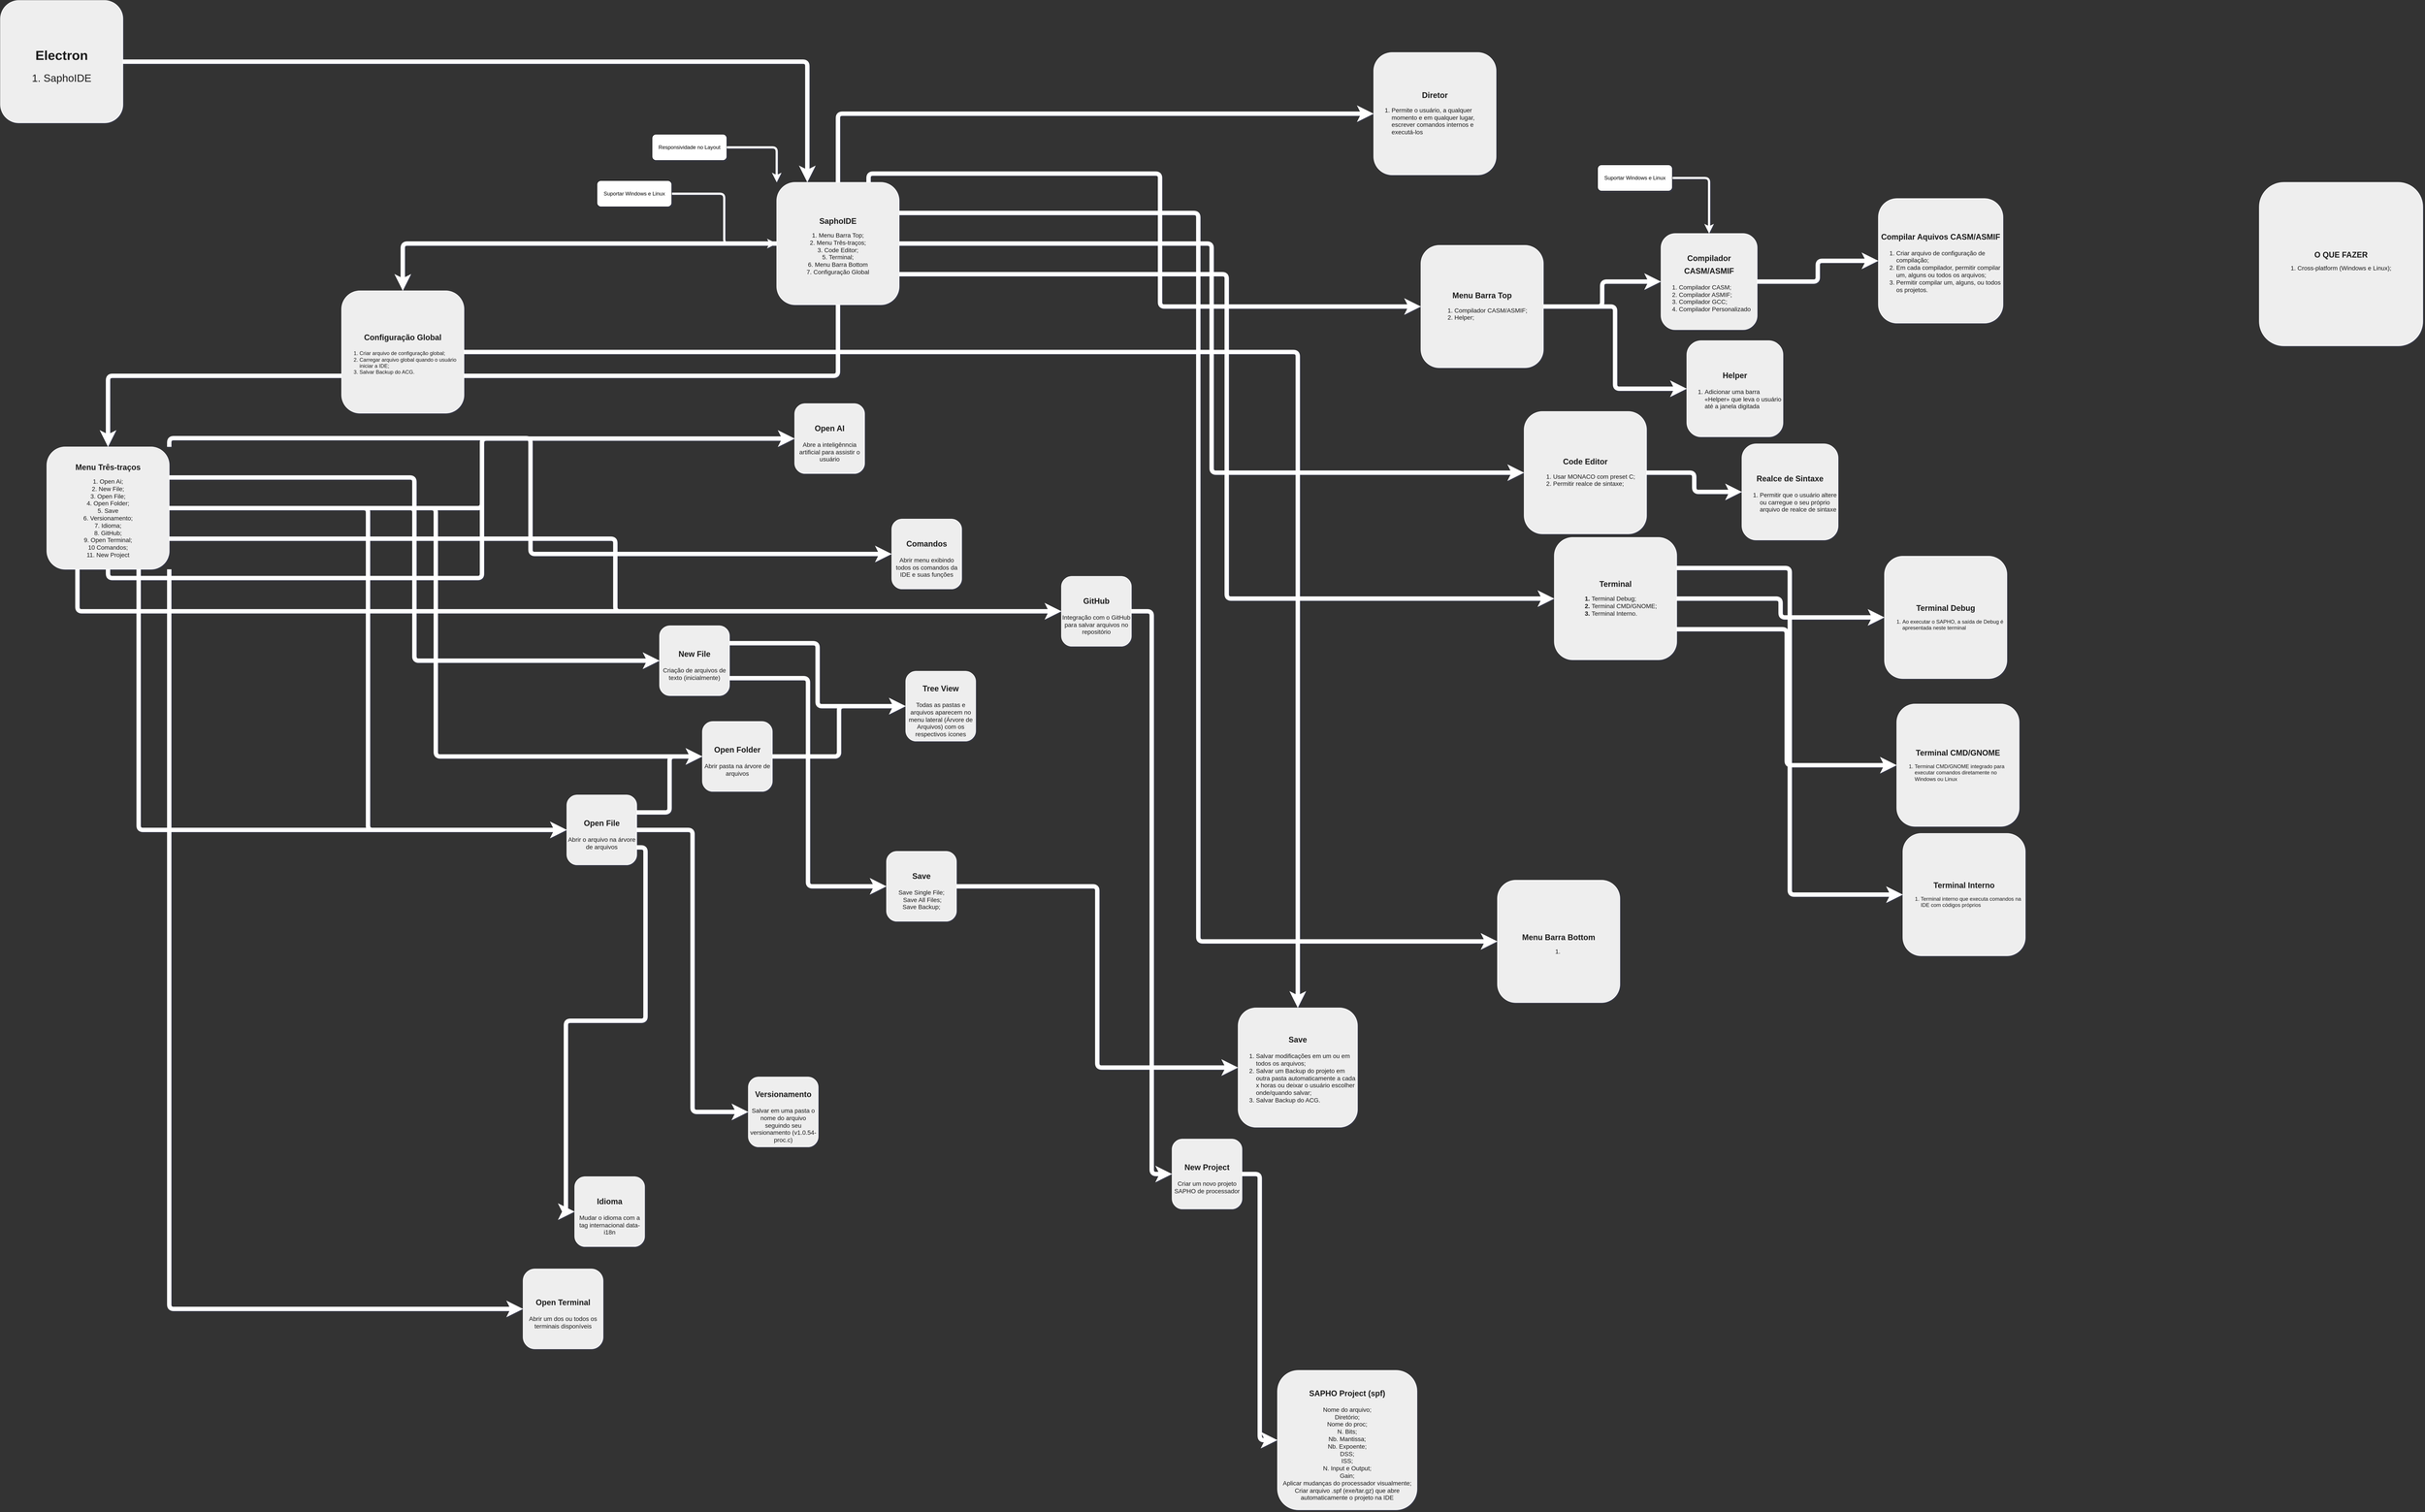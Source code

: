 <mxfile version="24.5.4" type="device">
  <diagram name="Page-1" id="b91fa0-4r-KIM6ygSlS2">
    <mxGraphModel dx="2489" dy="2256" grid="0" gridSize="10" guides="1" tooltips="1" connect="1" arrows="1" fold="1" page="1" pageScale="1" pageWidth="2000" pageHeight="2000" background="#333333" math="0" shadow="1">
      <root>
        <mxCell id="0" />
        <mxCell id="1" parent="0" />
        <mxCell id="cDjqPKhRoQ2kevbqQMxa-3" style="edgeStyle=orthogonalEdgeStyle;rounded=1;orthogonalLoop=1;jettySize=auto;html=1;exitX=1;exitY=0.5;exitDx=0;exitDy=0;entryX=0;entryY=0.5;entryDx=0;entryDy=0;strokeColor=#FFFFFF;strokeWidth=10;labelBackgroundColor=none;fontColor=default;" edge="1" parent="1" source="cDjqPKhRoQ2kevbqQMxa-1" target="cDjqPKhRoQ2kevbqQMxa-2">
          <mxGeometry relative="1" as="geometry" />
        </mxCell>
        <mxCell id="cDjqPKhRoQ2kevbqQMxa-1" value="&lt;h1 style=&quot;font-size: 18px;&quot;&gt;&lt;span style=&quot;background-color: initial;&quot;&gt;&lt;font style=&quot;font-size: 18px;&quot;&gt;Menu Três-traços&lt;/font&gt;&lt;/span&gt;&lt;/h1&gt;&lt;div style=&quot;font-size: 14px;&quot;&gt;&lt;font style=&quot;font-size: 14px;&quot;&gt;1. Open Ai;&lt;/font&gt;&lt;/div&gt;&lt;div style=&quot;font-size: 14px;&quot;&gt;&lt;font style=&quot;font-size: 14px;&quot;&gt;2. New File;&lt;/font&gt;&lt;/div&gt;&lt;div style=&quot;font-size: 14px;&quot;&gt;&lt;font style=&quot;font-size: 14px;&quot;&gt;3. Open File;&lt;/font&gt;&lt;/div&gt;&lt;div style=&quot;font-size: 14px;&quot;&gt;&lt;font style=&quot;font-size: 14px;&quot;&gt;4. Open Folder;&lt;/font&gt;&lt;/div&gt;&lt;div style=&quot;font-size: 14px;&quot;&gt;&lt;font style=&quot;font-size: 14px;&quot;&gt;5. Save&lt;/font&gt;&lt;/div&gt;&lt;div style=&quot;font-size: 14px;&quot;&gt;&lt;font style=&quot;font-size: 14px;&quot;&gt;6. Versionamento;&lt;/font&gt;&lt;/div&gt;&lt;div style=&quot;font-size: 14px;&quot;&gt;&lt;font style=&quot;font-size: 14px;&quot;&gt;7. Idioma;&lt;/font&gt;&lt;/div&gt;&lt;div style=&quot;font-size: 14px;&quot;&gt;&lt;font style=&quot;font-size: 14px;&quot;&gt;8. GitHub;&lt;/font&gt;&lt;/div&gt;&lt;div style=&quot;font-size: 14px;&quot;&gt;&lt;font style=&quot;font-size: 14px;&quot;&gt;9. Open Terminal;&lt;/font&gt;&lt;/div&gt;&lt;div style=&quot;font-size: 14px;&quot;&gt;&lt;font style=&quot;font-size: 14px;&quot;&gt;10 Comandos;&lt;/font&gt;&lt;/div&gt;&lt;div style=&quot;font-size: 14px;&quot;&gt;&lt;font style=&quot;font-size: 14px;&quot;&gt;11. New Project&lt;/font&gt;&lt;/div&gt;" style="whiteSpace=wrap;html=1;aspect=fixed;align=center;fillColor=#EEEEEE;strokeColor=#FFFFFF;labelBackgroundColor=none;fontColor=#1A1A1A;rounded=1;" vertex="1" parent="1">
          <mxGeometry x="-1394" y="-13" width="280" height="280" as="geometry" />
        </mxCell>
        <mxCell id="cDjqPKhRoQ2kevbqQMxa-8" style="edgeStyle=orthogonalEdgeStyle;rounded=1;orthogonalLoop=1;jettySize=auto;html=1;exitX=1;exitY=0.5;exitDx=0;exitDy=0;entryX=0;entryY=0.5;entryDx=0;entryDy=0;strokeColor=#FFFFFF;strokeWidth=10;labelBackgroundColor=none;fontColor=default;" edge="1" parent="1" source="cDjqPKhRoQ2kevbqQMxa-1" target="cDjqPKhRoQ2kevbqQMxa-6">
          <mxGeometry relative="1" as="geometry">
            <mxPoint x="350" y="797" as="sourcePoint" />
            <mxPoint x="520" y="547" as="targetPoint" />
          </mxGeometry>
        </mxCell>
        <mxCell id="cDjqPKhRoQ2kevbqQMxa-53" style="edgeStyle=orthogonalEdgeStyle;rounded=1;orthogonalLoop=1;jettySize=auto;html=1;exitX=1;exitY=0.5;exitDx=0;exitDy=0;entryX=0;entryY=0.5;entryDx=0;entryDy=0;strokeColor=#FFFFFF;strokeWidth=10;labelBackgroundColor=none;fontColor=default;" edge="1" parent="1" source="cDjqPKhRoQ2kevbqQMxa-13" target="cDjqPKhRoQ2kevbqQMxa-52">
          <mxGeometry relative="1" as="geometry" />
        </mxCell>
        <mxCell id="cDjqPKhRoQ2kevbqQMxa-12" style="edgeStyle=orthogonalEdgeStyle;rounded=1;orthogonalLoop=1;jettySize=auto;html=1;exitX=1;exitY=0.5;exitDx=0;exitDy=0;entryX=0;entryY=0.5;entryDx=0;entryDy=0;strokeColor=#FFFFFF;strokeWidth=10;labelBackgroundColor=none;fontColor=default;" edge="1" parent="1" source="cDjqPKhRoQ2kevbqQMxa-1" target="cDjqPKhRoQ2kevbqQMxa-11">
          <mxGeometry relative="1" as="geometry">
            <mxPoint x="360" y="802" as="sourcePoint" />
            <mxPoint x="530" y="712" as="targetPoint" />
          </mxGeometry>
        </mxCell>
        <mxCell id="cDjqPKhRoQ2kevbqQMxa-54" style="edgeStyle=orthogonalEdgeStyle;rounded=1;orthogonalLoop=1;jettySize=auto;html=1;exitX=1;exitY=0.5;exitDx=0;exitDy=0;entryX=0;entryY=0.5;entryDx=0;entryDy=0;strokeColor=#FFFFFF;strokeWidth=10;labelBackgroundColor=none;fontColor=default;" edge="1" parent="1" source="cDjqPKhRoQ2kevbqQMxa-13" target="cDjqPKhRoQ2kevbqQMxa-52">
          <mxGeometry relative="1" as="geometry">
            <mxPoint x="1156.333" y="820" as="targetPoint" />
          </mxGeometry>
        </mxCell>
        <mxCell id="cDjqPKhRoQ2kevbqQMxa-14" style="edgeStyle=orthogonalEdgeStyle;rounded=1;orthogonalLoop=1;jettySize=auto;html=1;exitX=1;exitY=0.5;exitDx=0;exitDy=0;entryX=0;entryY=0.5;entryDx=0;entryDy=0;strokeColor=#FFFFFF;strokeWidth=10;labelBackgroundColor=none;fontColor=default;" edge="1" parent="1" target="cDjqPKhRoQ2kevbqQMxa-13" source="cDjqPKhRoQ2kevbqQMxa-1">
          <mxGeometry relative="1" as="geometry">
            <mxPoint x="350" y="942" as="sourcePoint" />
            <mxPoint x="530" y="862" as="targetPoint" />
          </mxGeometry>
        </mxCell>
        <mxCell id="cDjqPKhRoQ2kevbqQMxa-15" value="&lt;h1&gt;&lt;span style=&quot;font-size: 18px;&quot;&gt;&lt;b&gt;Save&lt;/b&gt;&lt;/span&gt;&lt;/h1&gt;&lt;div style=&quot;&quot;&gt;&lt;div style=&quot;font-size: 14px;&quot;&gt;Save Single File;&lt;/div&gt;&lt;div style=&quot;font-size: 14px;&quot;&gt;&amp;nbsp;Save All Files;&lt;/div&gt;&lt;div style=&quot;font-size: 14px;&quot;&gt;Save Backup;&lt;/div&gt;&lt;/div&gt;" style="whiteSpace=wrap;html=1;aspect=fixed;fillColor=#EEEEEE;strokeColor=#FFFFFF;labelBackgroundColor=none;fontColor=#1A1A1A;rounded=1;" vertex="1" parent="1">
          <mxGeometry x="526" y="912" width="160" height="160" as="geometry" />
        </mxCell>
        <mxCell id="cDjqPKhRoQ2kevbqQMxa-16" style="edgeStyle=orthogonalEdgeStyle;rounded=1;orthogonalLoop=1;jettySize=auto;html=1;exitX=1;exitY=0.75;exitDx=0;exitDy=0;entryX=0;entryY=0.5;entryDx=0;entryDy=0;strokeColor=#FFFFFF;strokeWidth=10;labelBackgroundColor=none;fontColor=default;" edge="1" parent="1" target="cDjqPKhRoQ2kevbqQMxa-15" source="cDjqPKhRoQ2kevbqQMxa-6">
          <mxGeometry relative="1" as="geometry">
            <mxPoint x="350.0" y="807" as="sourcePoint" />
            <mxPoint x="530" y="1027" as="targetPoint" />
          </mxGeometry>
        </mxCell>
        <mxCell id="cDjqPKhRoQ2kevbqQMxa-17" value="&lt;h1&gt;&lt;span style=&quot;font-size: 18px;&quot;&gt;&lt;b&gt;Versionamento&lt;/b&gt;&lt;/span&gt;&lt;/h1&gt;&lt;div style=&quot;&quot;&gt;&lt;div style=&quot;font-size: 14px;&quot;&gt;Salvar em uma pasta o nome do arquivo seguindo seu versionamento (v1.0.54-proc.c)&lt;/div&gt;&lt;/div&gt;" style="whiteSpace=wrap;html=1;aspect=fixed;fillColor=#EEEEEE;strokeColor=#FFFFFF;labelBackgroundColor=none;fontColor=#1A1A1A;rounded=1;" vertex="1" parent="1">
          <mxGeometry x="210" y="1428" width="160" height="160" as="geometry" />
        </mxCell>
        <mxCell id="cDjqPKhRoQ2kevbqQMxa-18" style="edgeStyle=orthogonalEdgeStyle;rounded=1;orthogonalLoop=1;jettySize=auto;html=1;entryX=0;entryY=0.5;entryDx=0;entryDy=0;strokeColor=#FFFFFF;strokeWidth=10;labelBackgroundColor=none;fontColor=default;exitX=1;exitY=0.5;exitDx=0;exitDy=0;" edge="1" parent="1" target="cDjqPKhRoQ2kevbqQMxa-17" source="cDjqPKhRoQ2kevbqQMxa-11">
          <mxGeometry relative="1" as="geometry">
            <mxPoint x="116" y="852" as="sourcePoint" />
            <mxPoint x="540" y="1177" as="targetPoint" />
          </mxGeometry>
        </mxCell>
        <mxCell id="cDjqPKhRoQ2kevbqQMxa-19" value="&lt;h1&gt;&lt;b&gt;&lt;span style=&quot;font-size: 18px;&quot;&gt;Idioma&lt;/span&gt;&lt;/b&gt;&lt;/h1&gt;&lt;div style=&quot;&quot;&gt;&lt;div style=&quot;font-size: 14px;&quot;&gt;Mudar o idioma com a tag internacional data-i18n&lt;/div&gt;&lt;/div&gt;" style="whiteSpace=wrap;html=1;aspect=fixed;fillColor=#EEEEEE;strokeColor=#FFFFFF;labelBackgroundColor=none;fontColor=#1A1A1A;rounded=1;" vertex="1" parent="1">
          <mxGeometry x="-187" y="1656" width="160" height="160" as="geometry" />
        </mxCell>
        <mxCell id="cDjqPKhRoQ2kevbqQMxa-20" style="edgeStyle=orthogonalEdgeStyle;rounded=1;orthogonalLoop=1;jettySize=auto;html=1;exitX=1;exitY=0.75;exitDx=0;exitDy=0;entryX=0;entryY=0.5;entryDx=0;entryDy=0;strokeColor=#FFFFFF;strokeWidth=10;labelBackgroundColor=none;fontColor=default;" edge="1" parent="1" target="cDjqPKhRoQ2kevbqQMxa-19" source="cDjqPKhRoQ2kevbqQMxa-11">
          <mxGeometry relative="1" as="geometry">
            <mxPoint x="360" y="992" as="sourcePoint" />
            <mxPoint x="550" y="1377" as="targetPoint" />
          </mxGeometry>
        </mxCell>
        <mxCell id="cDjqPKhRoQ2kevbqQMxa-22" style="edgeStyle=orthogonalEdgeStyle;rounded=1;orthogonalLoop=1;jettySize=auto;html=1;exitX=0.25;exitY=1;exitDx=0;exitDy=0;entryX=0;entryY=0.5;entryDx=0;entryDy=0;strokeColor=#FFFFFF;strokeWidth=10;labelBackgroundColor=none;fontColor=default;" edge="1" parent="1" target="cDjqPKhRoQ2kevbqQMxa-21" source="cDjqPKhRoQ2kevbqQMxa-1">
          <mxGeometry relative="1" as="geometry">
            <mxPoint x="360" y="982" as="sourcePoint" />
            <mxPoint x="560" y="1567" as="targetPoint" />
          </mxGeometry>
        </mxCell>
        <mxCell id="cDjqPKhRoQ2kevbqQMxa-23" value="&lt;h1&gt;&lt;b&gt;&lt;span style=&quot;font-size: 18px;&quot;&gt;Open Terminal&lt;/span&gt;&lt;/b&gt;&lt;/h1&gt;&lt;div style=&quot;&quot;&gt;&lt;div style=&quot;font-size: 14px;&quot;&gt;Abrir um dos ou todos os terminais disponíveis&lt;/div&gt;&lt;/div&gt;" style="whiteSpace=wrap;html=1;aspect=fixed;fillColor=#EEEEEE;strokeColor=#FFFFFF;labelBackgroundColor=none;fontColor=#1A1A1A;rounded=1;" vertex="1" parent="1">
          <mxGeometry x="-305" y="1867" width="183" height="183" as="geometry" />
        </mxCell>
        <mxCell id="cDjqPKhRoQ2kevbqQMxa-24" style="edgeStyle=orthogonalEdgeStyle;rounded=1;orthogonalLoop=1;jettySize=auto;html=1;entryX=0;entryY=0.5;entryDx=0;entryDy=0;strokeColor=#FFFFFF;strokeWidth=10;labelBackgroundColor=none;fontColor=default;exitX=1;exitY=1;exitDx=0;exitDy=0;" edge="1" parent="1" target="cDjqPKhRoQ2kevbqQMxa-23" source="cDjqPKhRoQ2kevbqQMxa-1">
          <mxGeometry relative="1" as="geometry">
            <mxPoint x="-878" y="137" as="sourcePoint" />
            <mxPoint x="550" y="1747" as="targetPoint" />
          </mxGeometry>
        </mxCell>
        <mxCell id="cDjqPKhRoQ2kevbqQMxa-25" value="&lt;h1&gt;&lt;b&gt;&lt;span style=&quot;font-size: 18px;&quot;&gt;Comandos&lt;/span&gt;&lt;/b&gt;&lt;/h1&gt;&lt;div style=&quot;&quot;&gt;&lt;div style=&quot;font-size: 14px;&quot;&gt;Abrir menu exibindo todos os comandos da IDE e suas funções&lt;/div&gt;&lt;/div&gt;" style="whiteSpace=wrap;html=1;aspect=fixed;fillColor=#EEEEEE;strokeColor=#FFFFFF;labelBackgroundColor=none;fontColor=#1A1A1A;rounded=1;" vertex="1" parent="1">
          <mxGeometry x="538" y="152" width="160" height="160" as="geometry" />
        </mxCell>
        <mxCell id="cDjqPKhRoQ2kevbqQMxa-26" style="edgeStyle=orthogonalEdgeStyle;rounded=1;orthogonalLoop=1;jettySize=auto;html=1;exitX=1;exitY=0;exitDx=0;exitDy=0;entryX=0;entryY=0.5;entryDx=0;entryDy=0;strokeColor=#FFFFFF;strokeWidth=10;labelBackgroundColor=none;fontColor=default;" edge="1" parent="1" target="cDjqPKhRoQ2kevbqQMxa-25" source="cDjqPKhRoQ2kevbqQMxa-1">
          <mxGeometry relative="1" as="geometry">
            <mxPoint x="360" y="1012" as="sourcePoint" />
            <mxPoint x="560" y="1967" as="targetPoint" />
          </mxGeometry>
        </mxCell>
        <mxCell id="cDjqPKhRoQ2kevbqQMxa-29" value="&lt;h1&gt;&lt;b&gt;&lt;span style=&quot;font-size: 18px;&quot;&gt;New Project&lt;/span&gt;&lt;/b&gt;&lt;/h1&gt;&lt;div style=&quot;&quot;&gt;&lt;div style=&quot;font-size: 14px;&quot;&gt;Criar um novo projeto SAPHO de processador&lt;/div&gt;&lt;/div&gt;" style="whiteSpace=wrap;html=1;aspect=fixed;fillColor=#EEEEEE;strokeColor=#FFFFFF;labelBackgroundColor=none;fontColor=#1A1A1A;rounded=1;" vertex="1" parent="1">
          <mxGeometry x="1179" y="1570" width="160" height="160" as="geometry" />
        </mxCell>
        <mxCell id="cDjqPKhRoQ2kevbqQMxa-30" style="edgeStyle=orthogonalEdgeStyle;rounded=1;orthogonalLoop=1;jettySize=auto;html=1;exitX=1;exitY=0.5;exitDx=0;exitDy=0;entryX=0;entryY=0.5;entryDx=0;entryDy=0;strokeColor=#FFFFFF;strokeWidth=10;labelBackgroundColor=none;fontColor=default;" edge="1" parent="1" target="cDjqPKhRoQ2kevbqQMxa-29" source="cDjqPKhRoQ2kevbqQMxa-21">
          <mxGeometry relative="1" as="geometry">
            <mxPoint x="343" y="975" as="sourcePoint" />
            <mxPoint x="553" y="2150" as="targetPoint" />
          </mxGeometry>
        </mxCell>
        <mxCell id="cDjqPKhRoQ2kevbqQMxa-31" value="&lt;div style=&quot;&quot;&gt;&lt;h1 style=&quot;&quot;&gt;&lt;span style=&quot;font-size: 18px;&quot;&gt;&lt;b&gt;SAPHO Project (spf)&lt;/b&gt;&lt;/span&gt;&lt;/h1&gt;&lt;div style=&quot;&quot;&gt;&lt;span style=&quot;font-size: 14px;&quot;&gt;Nome do arquivo;&lt;/span&gt;&lt;/div&gt;&lt;div style=&quot;&quot;&gt;&lt;span style=&quot;font-size: 14px;&quot;&gt;Diretório;&lt;/span&gt;&lt;/div&gt;&lt;div style=&quot;&quot;&gt;&lt;span style=&quot;font-size: 14px;&quot;&gt;Nome do proc;&lt;/span&gt;&lt;/div&gt;&lt;div style=&quot;&quot;&gt;&lt;span style=&quot;font-size: 14px;&quot;&gt;N. Bits;&lt;/span&gt;&lt;/div&gt;&lt;div style=&quot;&quot;&gt;&lt;span style=&quot;font-size: 14px;&quot;&gt;Nb. Mantissa;&lt;/span&gt;&lt;/div&gt;&lt;div style=&quot;&quot;&gt;&lt;span style=&quot;font-size: 14px;&quot;&gt;Nb. Expoente;&lt;/span&gt;&lt;/div&gt;&lt;div style=&quot;&quot;&gt;&lt;span style=&quot;font-size: 14px;&quot;&gt;DSS;&lt;/span&gt;&lt;/div&gt;&lt;div style=&quot;&quot;&gt;&lt;span style=&quot;font-size: 14px;&quot;&gt;ISS;&lt;/span&gt;&lt;/div&gt;&lt;div style=&quot;&quot;&gt;&lt;span style=&quot;font-size: 14px;&quot;&gt;N. Input e Output;&lt;/span&gt;&lt;/div&gt;&lt;div style=&quot;&quot;&gt;&lt;span style=&quot;font-size: 14px;&quot;&gt;Gain;&lt;/span&gt;&lt;/div&gt;&lt;div style=&quot;&quot;&gt;&lt;span style=&quot;font-size: 14px;&quot;&gt;Aplicar mudanças do processador visualmente;&lt;/span&gt;&lt;/div&gt;&lt;div style=&quot;&quot;&gt;&lt;span style=&quot;font-size: 14px;&quot;&gt;Criar arquivo .spf (exe/tar.gz) que abre automaticamente o projeto na IDE&lt;/span&gt;&lt;/div&gt;&lt;/div&gt;" style="whiteSpace=wrap;html=1;aspect=fixed;fillColor=#EEEEEE;strokeColor=#FFFFFF;labelBackgroundColor=none;fontColor=#1A1A1A;rounded=1;" vertex="1" parent="1">
          <mxGeometry x="1420" y="2099" width="319" height="319" as="geometry" />
        </mxCell>
        <mxCell id="cDjqPKhRoQ2kevbqQMxa-32" style="edgeStyle=orthogonalEdgeStyle;rounded=1;orthogonalLoop=1;jettySize=auto;html=1;exitX=1;exitY=0.5;exitDx=0;exitDy=0;entryX=0;entryY=0.5;entryDx=0;entryDy=0;strokeColor=#FFFFFF;strokeWidth=10;labelBackgroundColor=none;fontColor=default;" edge="1" parent="1" source="cDjqPKhRoQ2kevbqQMxa-29" target="cDjqPKhRoQ2kevbqQMxa-31">
          <mxGeometry relative="1" as="geometry">
            <mxPoint x="760" y="1031" as="sourcePoint" />
            <mxPoint x="963" y="2564" as="targetPoint" />
          </mxGeometry>
        </mxCell>
        <mxCell id="cDjqPKhRoQ2kevbqQMxa-52" value="&lt;div style=&quot;&quot;&gt;&lt;h1&gt;&lt;font style=&quot;font-size: 18px;&quot;&gt;&lt;b&gt;Tree View&lt;/b&gt;&lt;/font&gt;&lt;/h1&gt;&lt;font style=&quot;font-size: 14px;&quot;&gt;Todas as pastas e arquivos aparecem no menu lateral (Árvore de Arquivos) com os respectivos ícones&lt;/font&gt;&lt;/div&gt;" style="whiteSpace=wrap;html=1;aspect=fixed;fillColor=#EEEEEE;strokeColor=#FFFFFF;labelBackgroundColor=none;fontColor=#1A1A1A;rounded=1;" vertex="1" parent="1">
          <mxGeometry x="570" y="500" width="160" height="160" as="geometry" />
        </mxCell>
        <mxCell id="cDjqPKhRoQ2kevbqQMxa-55" style="edgeStyle=orthogonalEdgeStyle;rounded=1;orthogonalLoop=1;jettySize=auto;html=1;exitX=1;exitY=0.25;exitDx=0;exitDy=0;entryX=0;entryY=0.5;entryDx=0;entryDy=0;strokeColor=#FFFFFF;strokeWidth=10;labelBackgroundColor=none;fontColor=default;" edge="1" parent="1" source="cDjqPKhRoQ2kevbqQMxa-6" target="cDjqPKhRoQ2kevbqQMxa-52">
          <mxGeometry relative="1" as="geometry">
            <mxPoint x="715" y="887" as="sourcePoint" />
            <mxPoint x="1185" y="758" as="targetPoint" />
          </mxGeometry>
        </mxCell>
        <mxCell id="cDjqPKhRoQ2kevbqQMxa-59" value="&lt;h1 style=&quot;font-size: 18px;&quot;&gt;&lt;span style=&quot;background-color: initial;&quot;&gt;&lt;font style=&quot;font-size: 18px;&quot;&gt;Menu Barra Top&lt;/font&gt;&lt;/span&gt;&lt;/h1&gt;&lt;div style=&quot;font-size: 14px;&quot;&gt;&lt;ol&gt;&lt;li style=&quot;text-align: left;&quot;&gt;Compilador CASM/&lt;span style=&quot;background-color: initial;&quot;&gt;ASMIF;&lt;/span&gt;&lt;/li&gt;&lt;li style=&quot;text-align: left;&quot;&gt;Helper;&lt;/li&gt;&lt;/ol&gt;&lt;/div&gt;" style="whiteSpace=wrap;html=1;aspect=fixed;align=center;fillColor=#EEEEEE;strokeColor=#FFFFFF;labelBackgroundColor=none;fontColor=#1A1A1A;rounded=1;" vertex="1" parent="1">
          <mxGeometry x="1748" y="-474" width="280" height="280" as="geometry" />
        </mxCell>
        <mxCell id="cDjqPKhRoQ2kevbqQMxa-60" style="edgeStyle=orthogonalEdgeStyle;rounded=1;orthogonalLoop=1;jettySize=auto;html=1;exitX=1;exitY=0.5;exitDx=0;exitDy=0;entryX=0;entryY=0.5;entryDx=0;entryDy=0;strokeColor=#FFFFFF;strokeWidth=10;labelBackgroundColor=none;fontColor=default;" edge="1" parent="1" source="cDjqPKhRoQ2kevbqQMxa-15" target="cDjqPKhRoQ2kevbqQMxa-61">
          <mxGeometry relative="1" as="geometry">
            <mxPoint x="855" y="1160" as="sourcePoint" />
            <mxPoint x="1045" y="1570" as="targetPoint" />
          </mxGeometry>
        </mxCell>
        <mxCell id="cDjqPKhRoQ2kevbqQMxa-61" value="&lt;h1&gt;&lt;span style=&quot;font-size: 18px;&quot;&gt;&lt;b&gt;Save&lt;/b&gt;&lt;/span&gt;&lt;/h1&gt;&lt;div style=&quot;&quot;&gt;&lt;div style=&quot;text-align: left; font-size: 14px;&quot;&gt;&lt;ol&gt;&lt;li&gt;Salvar modificações em um ou em todos os arquivos;&lt;/li&gt;&lt;li&gt;Salvar um Backup do projeto em outra pasta automaticamente a cada x horas ou deixar o usuário escolher onde/quando salvar;&lt;/li&gt;&lt;li&gt;Salvar Backup do ACG.&lt;/li&gt;&lt;/ol&gt;&lt;/div&gt;&lt;/div&gt;" style="whiteSpace=wrap;html=1;aspect=fixed;fillColor=#EEEEEE;strokeColor=#FFFFFF;labelBackgroundColor=none;fontColor=#1A1A1A;rounded=1;" vertex="1" parent="1">
          <mxGeometry x="1330" y="1270" width="273" height="273" as="geometry" />
        </mxCell>
        <mxCell id="cDjqPKhRoQ2kevbqQMxa-62" value="&lt;h1 style=&quot;&quot;&gt;&lt;span style=&quot;background-color: initial; font-size: 18px;&quot;&gt;O QUE FAZER&lt;br&gt;&lt;/span&gt;&lt;span style=&quot;font-size: 14px; font-weight: 400;&quot;&gt;1. Cross-platform (Windows e Linux);&lt;/span&gt;&lt;/h1&gt;&lt;div&gt;&lt;span style=&quot;font-size: 14px; font-weight: 400;&quot;&gt;&lt;br&gt;&lt;/span&gt;&lt;/div&gt;" style="whiteSpace=wrap;html=1;aspect=fixed;align=center;fillColor=#EEEEEE;strokeColor=#FFFFFF;labelBackgroundColor=none;fontColor=#1A1A1A;rounded=1;" vertex="1" parent="1">
          <mxGeometry x="3665" y="-618" width="374" height="374" as="geometry" />
        </mxCell>
        <mxCell id="cDjqPKhRoQ2kevbqQMxa-64" value="&lt;h1 style=&quot;font-size: 18px;&quot;&gt;SaphoIDE&lt;/h1&gt;&lt;div style=&quot;font-size: 14px;&quot;&gt;1. Menu Barra Top;&lt;/div&gt;&lt;div style=&quot;font-size: 14px;&quot;&gt;2. Menu Três-traços;&lt;/div&gt;&lt;div style=&quot;font-size: 14px;&quot;&gt;3. Code Editor;&lt;/div&gt;&lt;div style=&quot;font-size: 14px;&quot;&gt;5. Terminal;&lt;/div&gt;&lt;div style=&quot;font-size: 14px;&quot;&gt;6. Menu Barra Bottom&lt;/div&gt;&lt;div style=&quot;font-size: 14px;&quot;&gt;7. Configuração Global&lt;/div&gt;" style="whiteSpace=wrap;html=1;aspect=fixed;align=center;fillColor=#EEEEEE;strokeColor=#FFFFFF;labelBackgroundColor=none;fontColor=#1A1A1A;rounded=1;" vertex="1" parent="1">
          <mxGeometry x="275" y="-618" width="280" height="280" as="geometry" />
        </mxCell>
        <mxCell id="cDjqPKhRoQ2kevbqQMxa-65" style="edgeStyle=orthogonalEdgeStyle;rounded=1;orthogonalLoop=1;jettySize=auto;html=1;exitX=0.5;exitY=1;exitDx=0;exitDy=0;strokeColor=#FFFFFF;strokeWidth=10;labelBackgroundColor=none;fontColor=default;entryX=0.5;entryY=0;entryDx=0;entryDy=0;" edge="1" parent="1" source="cDjqPKhRoQ2kevbqQMxa-64" target="cDjqPKhRoQ2kevbqQMxa-1">
          <mxGeometry relative="1" as="geometry">
            <mxPoint x="177" y="629.43" as="sourcePoint" />
            <mxPoint x="442" y="452" as="targetPoint" />
          </mxGeometry>
        </mxCell>
        <mxCell id="cDjqPKhRoQ2kevbqQMxa-66" style="edgeStyle=orthogonalEdgeStyle;rounded=1;orthogonalLoop=1;jettySize=auto;html=1;exitX=0.75;exitY=0;exitDx=0;exitDy=0;strokeColor=#FFFFFF;strokeWidth=10;labelBackgroundColor=none;fontColor=default;entryX=0;entryY=0.5;entryDx=0;entryDy=0;" edge="1" parent="1" source="cDjqPKhRoQ2kevbqQMxa-64" target="cDjqPKhRoQ2kevbqQMxa-59">
          <mxGeometry relative="1" as="geometry">
            <mxPoint x="778" y="190" as="sourcePoint" />
            <mxPoint x="588" y="487" as="targetPoint" />
          </mxGeometry>
        </mxCell>
        <mxCell id="cDjqPKhRoQ2kevbqQMxa-67" value="&lt;h1 style=&quot;font-size: 18px;&quot;&gt;Code Editor&lt;/h1&gt;&lt;div style=&quot;text-align: left; font-size: 14px;&quot;&gt;&lt;ol&gt;&lt;li&gt;Usar MONACO com preset C;&lt;/li&gt;&lt;li&gt;Permitir realce de sintaxe;&lt;/li&gt;&lt;/ol&gt;&lt;/div&gt;" style="whiteSpace=wrap;html=1;aspect=fixed;align=center;fillColor=#EEEEEE;strokeColor=#FFFFFF;labelBackgroundColor=none;fontColor=#1A1A1A;rounded=1;" vertex="1" parent="1">
          <mxGeometry x="1984" y="-94" width="280" height="280" as="geometry" />
        </mxCell>
        <mxCell id="cDjqPKhRoQ2kevbqQMxa-68" value="&lt;h1 style=&quot;font-size: 18px;&quot;&gt;Terminal&lt;/h1&gt;&lt;h2 style=&quot;text-align: left; font-size: 14px;&quot;&gt;&lt;ol&gt;&lt;li&gt;&lt;span style=&quot;font-weight: normal;&quot;&gt;Terminal Debug;&lt;/span&gt;&lt;/li&gt;&lt;li&gt;&lt;span style=&quot;font-weight: normal;&quot;&gt;Terminal CMD/GNOME;&lt;/span&gt;&lt;/li&gt;&lt;li&gt;&lt;span style=&quot;font-weight: normal;&quot;&gt;Terminal Interno.&lt;/span&gt;&lt;/li&gt;&lt;/ol&gt;&lt;/h2&gt;" style="whiteSpace=wrap;html=1;aspect=fixed;align=center;fillColor=#EEEEEE;strokeColor=#FFFFFF;labelBackgroundColor=none;fontColor=#1A1A1A;rounded=1;" vertex="1" parent="1">
          <mxGeometry x="2053" y="194" width="280" height="280" as="geometry" />
        </mxCell>
        <mxCell id="cDjqPKhRoQ2kevbqQMxa-69" value="&lt;h1 style=&quot;font-size: 18px;&quot;&gt;Menu Barra Bottom&lt;/h1&gt;&lt;div style=&quot;font-size: 14px;&quot;&gt;1.&amp;nbsp;&lt;br&gt;&lt;/div&gt;" style="whiteSpace=wrap;html=1;aspect=fixed;align=center;fillColor=#EEEEEE;strokeColor=#FFFFFF;labelBackgroundColor=none;fontColor=#1A1A1A;rounded=1;" vertex="1" parent="1">
          <mxGeometry x="1923" y="978" width="280" height="280" as="geometry" />
        </mxCell>
        <mxCell id="cDjqPKhRoQ2kevbqQMxa-70" value="&lt;h1 style=&quot;font-size: 30px;&quot;&gt;&lt;font style=&quot;font-size: 30px;&quot;&gt;Electron&lt;/font&gt;&lt;/h1&gt;&lt;div style=&quot;font-size: 24px;&quot;&gt;&lt;font style=&quot;font-size: 24px;&quot;&gt;1. SaphoIDE&lt;/font&gt;&lt;/div&gt;" style="whiteSpace=wrap;html=1;aspect=fixed;align=center;fillColor=#EEEEEE;strokeColor=#FFFFFF;labelBackgroundColor=none;fontColor=#1A1A1A;rounded=1;" vertex="1" parent="1">
          <mxGeometry x="-1500" y="-1034" width="280" height="280" as="geometry" />
        </mxCell>
        <mxCell id="cDjqPKhRoQ2kevbqQMxa-71" style="edgeStyle=orthogonalEdgeStyle;rounded=1;orthogonalLoop=1;jettySize=auto;html=1;strokeColor=#FFFFFF;strokeWidth=10;labelBackgroundColor=none;fontColor=default;entryX=0;entryY=0.5;entryDx=0;entryDy=0;exitX=1;exitY=0.5;exitDx=0;exitDy=0;" edge="1" parent="1" source="cDjqPKhRoQ2kevbqQMxa-64" target="cDjqPKhRoQ2kevbqQMxa-67">
          <mxGeometry relative="1" as="geometry">
            <mxPoint x="655" y="-234" as="sourcePoint" />
            <mxPoint x="746" y="272" as="targetPoint" />
          </mxGeometry>
        </mxCell>
        <mxCell id="cDjqPKhRoQ2kevbqQMxa-72" style="edgeStyle=orthogonalEdgeStyle;rounded=1;orthogonalLoop=1;jettySize=auto;html=1;exitX=1;exitY=0.75;exitDx=0;exitDy=0;strokeColor=#FFFFFF;strokeWidth=10;labelBackgroundColor=none;fontColor=default;entryX=0;entryY=0.5;entryDx=0;entryDy=0;" edge="1" parent="1" source="cDjqPKhRoQ2kevbqQMxa-64" target="cDjqPKhRoQ2kevbqQMxa-68">
          <mxGeometry relative="1" as="geometry">
            <mxPoint x="626" y="243" as="sourcePoint" />
            <mxPoint x="1142" y="480" as="targetPoint" />
          </mxGeometry>
        </mxCell>
        <mxCell id="cDjqPKhRoQ2kevbqQMxa-73" style="edgeStyle=orthogonalEdgeStyle;rounded=1;orthogonalLoop=1;jettySize=auto;html=1;exitX=1;exitY=0.25;exitDx=0;exitDy=0;strokeColor=#FFFFFF;strokeWidth=10;labelBackgroundColor=none;fontColor=default;entryX=0;entryY=0.5;entryDx=0;entryDy=0;" edge="1" parent="1" source="cDjqPKhRoQ2kevbqQMxa-64" target="cDjqPKhRoQ2kevbqQMxa-69">
          <mxGeometry relative="1" as="geometry">
            <mxPoint x="626" y="243" as="sourcePoint" />
            <mxPoint x="1436" y="793" as="targetPoint" />
          </mxGeometry>
        </mxCell>
        <mxCell id="cDjqPKhRoQ2kevbqQMxa-74" style="edgeStyle=orthogonalEdgeStyle;rounded=1;orthogonalLoop=1;jettySize=auto;html=1;exitX=1;exitY=0.5;exitDx=0;exitDy=0;strokeColor=#FFFFFF;strokeWidth=10;labelBackgroundColor=none;fontColor=default;entryX=0.25;entryY=0;entryDx=0;entryDy=0;" edge="1" parent="1" source="cDjqPKhRoQ2kevbqQMxa-70" target="cDjqPKhRoQ2kevbqQMxa-64">
          <mxGeometry relative="1" as="geometry">
            <mxPoint x="-241" y="-637" as="sourcePoint" />
            <mxPoint x="979" y="-644" as="targetPoint" />
          </mxGeometry>
        </mxCell>
        <mxCell id="cDjqPKhRoQ2kevbqQMxa-75" value="" style="edgeStyle=orthogonalEdgeStyle;rounded=1;orthogonalLoop=1;jettySize=auto;html=1;exitX=1;exitY=0.5;exitDx=0;exitDy=0;entryX=0;entryY=0.5;entryDx=0;entryDy=0;strokeColor=#FFFFFF;strokeWidth=10;labelBackgroundColor=none;fontColor=default;" edge="1" parent="1" source="cDjqPKhRoQ2kevbqQMxa-1" target="cDjqPKhRoQ2kevbqQMxa-2">
          <mxGeometry relative="1" as="geometry">
            <mxPoint x="-737" y="252" as="sourcePoint" />
            <mxPoint x="1404" y="2465" as="targetPoint" />
          </mxGeometry>
        </mxCell>
        <mxCell id="cDjqPKhRoQ2kevbqQMxa-76" value="" style="edgeStyle=orthogonalEdgeStyle;rounded=1;orthogonalLoop=1;jettySize=auto;html=1;exitX=1;exitY=0.5;exitDx=0;exitDy=0;entryX=0;entryY=0.5;entryDx=0;entryDy=0;strokeColor=#FFFFFF;strokeWidth=10;labelBackgroundColor=none;fontColor=default;" edge="1" parent="1" source="cDjqPKhRoQ2kevbqQMxa-1" target="cDjqPKhRoQ2kevbqQMxa-11">
          <mxGeometry relative="1" as="geometry">
            <mxPoint x="-737" y="252" as="sourcePoint" />
            <mxPoint x="745" y="1467" as="targetPoint" />
          </mxGeometry>
        </mxCell>
        <mxCell id="cDjqPKhRoQ2kevbqQMxa-77" value="" style="edgeStyle=orthogonalEdgeStyle;rounded=1;orthogonalLoop=1;jettySize=auto;html=1;exitX=0.5;exitY=1;exitDx=0;exitDy=0;entryX=0;entryY=0.5;entryDx=0;entryDy=0;strokeColor=#FFFFFF;strokeWidth=10;labelBackgroundColor=none;fontColor=default;" edge="1" parent="1" source="cDjqPKhRoQ2kevbqQMxa-1" target="cDjqPKhRoQ2kevbqQMxa-2">
          <mxGeometry relative="1" as="geometry">
            <mxPoint x="-737" y="252" as="sourcePoint" />
            <mxPoint x="1270" y="2262" as="targetPoint" />
          </mxGeometry>
        </mxCell>
        <mxCell id="cDjqPKhRoQ2kevbqQMxa-2" value="&lt;h1&gt;&lt;font style=&quot;font-size: 18px;&quot;&gt;&lt;b&gt;Open AI&lt;/b&gt;&lt;/font&gt;&lt;/h1&gt;&lt;div style=&quot;&quot;&gt;&lt;font style=&quot;font-size: 14px;&quot;&gt;Abre a inteligênncia artificial para assistir o usuário&lt;/font&gt;&lt;/div&gt;" style="whiteSpace=wrap;html=1;aspect=fixed;fillColor=#EEEEEE;strokeColor=#FFFFFF;labelBackgroundColor=none;fontColor=#1A1A1A;rounded=1;" vertex="1" parent="1">
          <mxGeometry x="316" y="-112" width="160" height="160" as="geometry" />
        </mxCell>
        <mxCell id="cDjqPKhRoQ2kevbqQMxa-78" value="" style="edgeStyle=orthogonalEdgeStyle;rounded=1;orthogonalLoop=1;jettySize=auto;html=1;exitX=1;exitY=0.25;exitDx=0;exitDy=0;entryX=0;entryY=0.5;entryDx=0;entryDy=0;strokeColor=#FFFFFF;strokeWidth=10;labelBackgroundColor=none;fontColor=default;" edge="1" parent="1" source="cDjqPKhRoQ2kevbqQMxa-1" target="cDjqPKhRoQ2kevbqQMxa-6">
          <mxGeometry relative="1" as="geometry">
            <mxPoint x="-737" y="252" as="sourcePoint" />
            <mxPoint x="620" y="1266" as="targetPoint" />
          </mxGeometry>
        </mxCell>
        <mxCell id="cDjqPKhRoQ2kevbqQMxa-6" value="&lt;h1&gt;&lt;font style=&quot;font-size: 18px;&quot;&gt;&lt;b&gt;New File&lt;/b&gt;&lt;/font&gt;&lt;/h1&gt;&lt;div style=&quot;&quot;&gt;&lt;font style=&quot;font-size: 14px;&quot;&gt;Criação de arquivos de texto (inicialmente)&lt;/font&gt;&lt;/div&gt;" style="whiteSpace=wrap;html=1;aspect=fixed;fillColor=#EEEEEE;strokeColor=#FFFFFF;labelBackgroundColor=none;fontColor=#1A1A1A;rounded=1;" vertex="1" parent="1">
          <mxGeometry x="7" y="396" width="160" height="160" as="geometry" />
        </mxCell>
        <mxCell id="cDjqPKhRoQ2kevbqQMxa-79" value="" style="edgeStyle=orthogonalEdgeStyle;rounded=1;orthogonalLoop=1;jettySize=auto;html=1;exitX=0.75;exitY=1;exitDx=0;exitDy=0;entryX=0;entryY=0.5;entryDx=0;entryDy=0;strokeColor=#FFFFFF;strokeWidth=10;labelBackgroundColor=none;fontColor=default;" edge="1" parent="1" source="cDjqPKhRoQ2kevbqQMxa-1" target="cDjqPKhRoQ2kevbqQMxa-11">
          <mxGeometry relative="1" as="geometry">
            <mxPoint x="-737" y="252" as="sourcePoint" />
            <mxPoint x="880" y="1657" as="targetPoint" />
          </mxGeometry>
        </mxCell>
        <mxCell id="cDjqPKhRoQ2kevbqQMxa-11" value="&lt;h1&gt;&lt;font style=&quot;font-size: 18px;&quot;&gt;&lt;b&gt;Open File&lt;/b&gt;&lt;/font&gt;&lt;/h1&gt;&lt;div&gt;&lt;div style=&quot;&quot;&gt;&lt;font style=&quot;font-size: 14px;&quot;&gt;Abrir o arquivo na árvore de arquivos&lt;/font&gt;&lt;/div&gt;&lt;/div&gt;" style="whiteSpace=wrap;html=1;aspect=fixed;fillColor=#EEEEEE;strokeColor=#FFFFFF;labelBackgroundColor=none;fontColor=#1A1A1A;rounded=1;" vertex="1" parent="1">
          <mxGeometry x="-205" y="783" width="160" height="160" as="geometry" />
        </mxCell>
        <mxCell id="cDjqPKhRoQ2kevbqQMxa-80" value="" style="edgeStyle=orthogonalEdgeStyle;rounded=1;orthogonalLoop=1;jettySize=auto;html=1;exitX=1;exitY=0.75;exitDx=0;exitDy=0;entryX=0;entryY=0.5;entryDx=0;entryDy=0;strokeColor=#FFFFFF;strokeWidth=10;labelBackgroundColor=none;fontColor=default;" edge="1" parent="1" source="cDjqPKhRoQ2kevbqQMxa-1" target="cDjqPKhRoQ2kevbqQMxa-21">
          <mxGeometry relative="1" as="geometry">
            <mxPoint x="-27" y="252" as="sourcePoint" />
            <mxPoint x="1404" y="2465" as="targetPoint" />
          </mxGeometry>
        </mxCell>
        <mxCell id="cDjqPKhRoQ2kevbqQMxa-21" value="&lt;h1&gt;&lt;span style=&quot;font-size: 18px;&quot;&gt;&lt;b&gt;GitHub&lt;/b&gt;&lt;/span&gt;&lt;/h1&gt;&lt;div style=&quot;&quot;&gt;&lt;div style=&quot;font-size: 14px;&quot;&gt;Integração com o GitHub para salvar arquivos no repositório&lt;/div&gt;&lt;/div&gt;" style="whiteSpace=wrap;html=1;aspect=fixed;fillColor=#EEEEEE;strokeColor=#FFFFFF;labelBackgroundColor=none;fontColor=#1A1A1A;rounded=1;" vertex="1" parent="1">
          <mxGeometry x="926" y="283" width="160" height="160" as="geometry" />
        </mxCell>
        <mxCell id="cDjqPKhRoQ2kevbqQMxa-81" value="" style="edgeStyle=orthogonalEdgeStyle;rounded=1;orthogonalLoop=1;jettySize=auto;html=1;exitX=1;exitY=0.25;exitDx=0;exitDy=0;entryX=0;entryY=0.5;entryDx=0;entryDy=0;strokeColor=#FFFFFF;strokeWidth=10;labelBackgroundColor=none;fontColor=default;" edge="1" parent="1" source="cDjqPKhRoQ2kevbqQMxa-11" target="cDjqPKhRoQ2kevbqQMxa-13">
          <mxGeometry relative="1" as="geometry">
            <mxPoint x="177" y="755" as="sourcePoint" />
            <mxPoint x="846" y="517" as="targetPoint" />
          </mxGeometry>
        </mxCell>
        <mxCell id="cDjqPKhRoQ2kevbqQMxa-13" value="&lt;h1&gt;&lt;font style=&quot;font-size: 18px;&quot;&gt;&lt;b&gt;Open Folder&lt;/b&gt;&lt;/font&gt;&lt;/h1&gt;&lt;div style=&quot;&quot;&gt;&lt;font style=&quot;font-size: 14px;&quot;&gt;Abrir pasta na árvore de arquivos&lt;/font&gt;&lt;/div&gt;" style="whiteSpace=wrap;html=1;aspect=fixed;fillColor=#EEEEEE;strokeColor=#FFFFFF;labelBackgroundColor=none;fontColor=#1A1A1A;rounded=1;" vertex="1" parent="1">
          <mxGeometry x="105" y="615" width="160" height="160" as="geometry" />
        </mxCell>
        <mxCell id="cDjqPKhRoQ2kevbqQMxa-82" value="&lt;h1&gt;&lt;b&gt;&lt;span style=&quot;font-size: 18px;&quot;&gt;Compilador CASM/ASMIF&lt;/span&gt;&lt;/b&gt;&lt;/h1&gt;&lt;div style=&quot;text-align: left; font-size: 14px;&quot;&gt;&lt;ol&gt;&lt;li&gt;Compilador CASM;&lt;/li&gt;&lt;li&gt;Compilador ASMIF;&lt;/li&gt;&lt;li&gt;Compilador GCC;&lt;/li&gt;&lt;li&gt;Compilador Personalizado&lt;/li&gt;&lt;/ol&gt;&lt;/div&gt;" style="whiteSpace=wrap;html=1;aspect=fixed;fillColor=#EEEEEE;strokeColor=#FFFFFF;labelBackgroundColor=none;fontColor=#1A1A1A;rounded=1;" vertex="1" parent="1">
          <mxGeometry x="2297" y="-501" width="220" height="220" as="geometry" />
        </mxCell>
        <mxCell id="cDjqPKhRoQ2kevbqQMxa-83" value="" style="edgeStyle=orthogonalEdgeStyle;rounded=1;orthogonalLoop=1;jettySize=auto;html=1;exitX=1;exitY=0.5;exitDx=0;exitDy=0;entryX=0;entryY=0.5;entryDx=0;entryDy=0;strokeColor=#FFFFFF;strokeWidth=10;labelBackgroundColor=none;fontColor=default;" edge="1" parent="1" source="cDjqPKhRoQ2kevbqQMxa-59" target="cDjqPKhRoQ2kevbqQMxa-82">
          <mxGeometry relative="1" as="geometry">
            <mxPoint x="1084" y="162" as="sourcePoint" />
            <mxPoint x="2884" y="513" as="targetPoint" />
          </mxGeometry>
        </mxCell>
        <mxCell id="cDjqPKhRoQ2kevbqQMxa-88" style="edgeStyle=orthogonalEdgeStyle;rounded=1;orthogonalLoop=1;jettySize=auto;html=1;exitX=1;exitY=0.5;exitDx=0;exitDy=0;entryX=0;entryY=0.5;entryDx=0;entryDy=0;fontSize=5;strokeWidth=5;fillColor=#f5f5f5;strokeColor=#FFFFFF;shadow=0;curved=0;" edge="1" parent="1" source="cDjqPKhRoQ2kevbqQMxa-87" target="cDjqPKhRoQ2kevbqQMxa-64">
          <mxGeometry relative="1" as="geometry" />
        </mxCell>
        <mxCell id="cDjqPKhRoQ2kevbqQMxa-87" value="Suportar Windows e Linux" style="rounded=1;whiteSpace=wrap;html=1;" vertex="1" parent="1">
          <mxGeometry x="-136" y="-622" width="171" height="60" as="geometry" />
        </mxCell>
        <mxCell id="cDjqPKhRoQ2kevbqQMxa-89" style="edgeStyle=orthogonalEdgeStyle;rounded=1;orthogonalLoop=1;jettySize=auto;html=1;exitX=1;exitY=0.5;exitDx=0;exitDy=0;entryX=0.5;entryY=0;entryDx=0;entryDy=0;fontSize=5;strokeWidth=5;fillColor=#f5f5f5;strokeColor=#FFFFFF;shadow=0;curved=0;" edge="1" parent="1" source="cDjqPKhRoQ2kevbqQMxa-90" target="cDjqPKhRoQ2kevbqQMxa-82">
          <mxGeometry relative="1" as="geometry">
            <mxPoint x="2447" y="-530" as="targetPoint" />
          </mxGeometry>
        </mxCell>
        <mxCell id="cDjqPKhRoQ2kevbqQMxa-90" value="Suportar Windows e Linux" style="rounded=1;whiteSpace=wrap;html=1;" vertex="1" parent="1">
          <mxGeometry x="2152" y="-658" width="171" height="60" as="geometry" />
        </mxCell>
        <mxCell id="cDjqPKhRoQ2kevbqQMxa-92" value="&lt;h1&gt;&lt;span style=&quot;font-size: 18px;&quot;&gt;Helper&lt;/span&gt;&lt;/h1&gt;&lt;div style=&quot;text-align: left; font-size: 14px;&quot;&gt;&lt;ol&gt;&lt;li&gt;Adicionar uma barra «Helper» que leva o usuário até a janela digitada&lt;/li&gt;&lt;/ol&gt;&lt;/div&gt;" style="whiteSpace=wrap;html=1;aspect=fixed;fillColor=#EEEEEE;strokeColor=#FFFFFF;labelBackgroundColor=none;fontColor=#1A1A1A;rounded=1;" vertex="1" parent="1">
          <mxGeometry x="2356" y="-256" width="220" height="220" as="geometry" />
        </mxCell>
        <mxCell id="cDjqPKhRoQ2kevbqQMxa-93" value="" style="edgeStyle=orthogonalEdgeStyle;rounded=1;orthogonalLoop=1;jettySize=auto;html=1;exitX=1;exitY=0.5;exitDx=0;exitDy=0;entryX=0;entryY=0.5;entryDx=0;entryDy=0;strokeColor=#FFFFFF;strokeWidth=10;labelBackgroundColor=none;fontColor=default;" edge="1" parent="1" source="cDjqPKhRoQ2kevbqQMxa-59" target="cDjqPKhRoQ2kevbqQMxa-92">
          <mxGeometry relative="1" as="geometry">
            <mxPoint x="2038" y="-324" as="sourcePoint" />
            <mxPoint x="2307" y="-381" as="targetPoint" />
          </mxGeometry>
        </mxCell>
        <mxCell id="cDjqPKhRoQ2kevbqQMxa-94" value="&lt;h1 style=&quot;font-size: 18px;&quot;&gt;Diretor&lt;/h1&gt;&lt;div style=&quot;font-size: 14px;&quot;&gt;&lt;ol&gt;&lt;li style=&quot;text-align: left;&quot;&gt;Permite o usuário, a qualquer momento e em qualquer lugar, escrever comandos internos e executá-los&lt;/li&gt;&lt;/ol&gt;&lt;/div&gt;" style="whiteSpace=wrap;html=1;aspect=fixed;align=center;fillColor=#EEEEEE;strokeColor=#FFFFFF;labelBackgroundColor=none;fontColor=#1A1A1A;rounded=1;" vertex="1" parent="1">
          <mxGeometry x="1640" y="-915" width="280" height="280" as="geometry" />
        </mxCell>
        <mxCell id="cDjqPKhRoQ2kevbqQMxa-95" style="edgeStyle=orthogonalEdgeStyle;rounded=1;orthogonalLoop=1;jettySize=auto;html=1;strokeColor=#FFFFFF;strokeWidth=10;labelBackgroundColor=none;fontColor=default;entryX=0;entryY=0.5;entryDx=0;entryDy=0;exitX=0.5;exitY=0;exitDx=0;exitDy=0;" edge="1" parent="1" source="cDjqPKhRoQ2kevbqQMxa-64" target="cDjqPKhRoQ2kevbqQMxa-94">
          <mxGeometry relative="1" as="geometry">
            <mxPoint x="409" y="-633" as="sourcePoint" />
            <mxPoint x="1758" y="-324" as="targetPoint" />
          </mxGeometry>
        </mxCell>
        <mxCell id="cDjqPKhRoQ2kevbqQMxa-96" value="&lt;h1&gt;&lt;span style=&quot;font-size: 18px;&quot;&gt;Realce de Sintaxe&lt;/span&gt;&lt;/h1&gt;&lt;div style=&quot;text-align: left; font-size: 14px;&quot;&gt;&lt;ol&gt;&lt;li&gt;Permitir que o usuário altere ou carregue o seu próprio arquivo de realce de sintaxe&lt;/li&gt;&lt;/ol&gt;&lt;/div&gt;" style="whiteSpace=wrap;html=1;aspect=fixed;fillColor=#EEEEEE;strokeColor=#FFFFFF;labelBackgroundColor=none;fontColor=#1A1A1A;rounded=1;" vertex="1" parent="1">
          <mxGeometry x="2482" y="-20" width="220" height="220" as="geometry" />
        </mxCell>
        <mxCell id="cDjqPKhRoQ2kevbqQMxa-97" value="" style="edgeStyle=orthogonalEdgeStyle;rounded=1;orthogonalLoop=1;jettySize=auto;html=1;exitX=1;exitY=0.5;exitDx=0;exitDy=0;entryX=0;entryY=0.5;entryDx=0;entryDy=0;strokeColor=#FFFFFF;strokeWidth=10;labelBackgroundColor=none;fontColor=default;" edge="1" parent="1" source="cDjqPKhRoQ2kevbqQMxa-67" target="cDjqPKhRoQ2kevbqQMxa-96">
          <mxGeometry relative="1" as="geometry">
            <mxPoint x="2200" y="-24" as="sourcePoint" />
            <mxPoint x="2528" y="164" as="targetPoint" />
          </mxGeometry>
        </mxCell>
        <mxCell id="cDjqPKhRoQ2kevbqQMxa-98" value="&lt;h1 style=&quot;font-size: 18px;&quot;&gt;Terminal Debug&lt;/h1&gt;&lt;div style=&quot;text-align: left;&quot;&gt;&lt;ol&gt;&lt;li&gt;Ao executar o SAPHO, a saída de Debug é apresentada neste terminal&lt;/li&gt;&lt;/ol&gt;&lt;/div&gt;" style="whiteSpace=wrap;html=1;aspect=fixed;align=center;fillColor=#EEEEEE;strokeColor=#FFFFFF;labelBackgroundColor=none;fontColor=#1A1A1A;rounded=1;" vertex="1" parent="1">
          <mxGeometry x="2808" y="237" width="280" height="280" as="geometry" />
        </mxCell>
        <mxCell id="cDjqPKhRoQ2kevbqQMxa-100" value="" style="edgeStyle=orthogonalEdgeStyle;rounded=1;orthogonalLoop=1;jettySize=auto;html=1;entryX=0;entryY=0.5;entryDx=0;entryDy=0;strokeColor=#FFFFFF;strokeWidth=10;labelBackgroundColor=none;fontColor=default;exitX=1;exitY=0.5;exitDx=0;exitDy=0;" edge="1" parent="1" source="cDjqPKhRoQ2kevbqQMxa-68" target="cDjqPKhRoQ2kevbqQMxa-98">
          <mxGeometry relative="1" as="geometry">
            <mxPoint x="2554" y="486" as="sourcePoint" />
            <mxPoint x="2740" y="498" as="targetPoint" />
          </mxGeometry>
        </mxCell>
        <mxCell id="cDjqPKhRoQ2kevbqQMxa-101" value="&lt;h1 style=&quot;font-size: 18px;&quot;&gt;Terminal CMD/GNOME&lt;/h1&gt;&lt;div style=&quot;text-align: left;&quot;&gt;&lt;ol&gt;&lt;li&gt;Terminal CMD/GNOME  integrado para executar comandos diretamente no Windows ou Linux&lt;/li&gt;&lt;/ol&gt;&lt;/div&gt;" style="whiteSpace=wrap;html=1;aspect=fixed;align=center;fillColor=#EEEEEE;strokeColor=#FFFFFF;labelBackgroundColor=none;fontColor=#1A1A1A;rounded=1;" vertex="1" parent="1">
          <mxGeometry x="2836" y="575" width="280" height="280" as="geometry" />
        </mxCell>
        <mxCell id="cDjqPKhRoQ2kevbqQMxa-102" value="" style="edgeStyle=orthogonalEdgeStyle;rounded=1;orthogonalLoop=1;jettySize=auto;html=1;entryX=0;entryY=0.5;entryDx=0;entryDy=0;strokeColor=#FFFFFF;strokeWidth=10;labelBackgroundColor=none;fontColor=default;exitX=1;exitY=0.75;exitDx=0;exitDy=0;" edge="1" parent="1" source="cDjqPKhRoQ2kevbqQMxa-68" target="cDjqPKhRoQ2kevbqQMxa-101">
          <mxGeometry relative="1" as="geometry">
            <mxPoint x="2404" y="417" as="sourcePoint" />
            <mxPoint x="2818" y="387" as="targetPoint" />
          </mxGeometry>
        </mxCell>
        <mxCell id="cDjqPKhRoQ2kevbqQMxa-103" value="&lt;h1 style=&quot;font-size: 18px;&quot;&gt;Terminal Interno&lt;/h1&gt;&lt;div style=&quot;text-align: left;&quot;&gt;&lt;ol&gt;&lt;li&gt;Terminal interno que executa comandos na IDE com códigos próprios&lt;/li&gt;&lt;/ol&gt;&lt;/div&gt;" style="whiteSpace=wrap;html=1;aspect=fixed;align=center;fillColor=#EEEEEE;strokeColor=#FFFFFF;labelBackgroundColor=none;fontColor=#1A1A1A;rounded=1;" vertex="1" parent="1">
          <mxGeometry x="2850" y="871" width="280" height="280" as="geometry" />
        </mxCell>
        <mxCell id="cDjqPKhRoQ2kevbqQMxa-104" value="" style="edgeStyle=orthogonalEdgeStyle;rounded=1;orthogonalLoop=1;jettySize=auto;html=1;strokeColor=#FFFFFF;strokeWidth=10;labelBackgroundColor=none;fontColor=default;entryX=0;entryY=0.5;entryDx=0;entryDy=0;exitX=1;exitY=0.25;exitDx=0;exitDy=0;" edge="1" parent="1" source="cDjqPKhRoQ2kevbqQMxa-68" target="cDjqPKhRoQ2kevbqQMxa-103">
          <mxGeometry relative="1" as="geometry">
            <mxPoint x="2333" y="334" as="sourcePoint" />
            <mxPoint x="2792" y="922" as="targetPoint" />
          </mxGeometry>
        </mxCell>
        <mxCell id="cDjqPKhRoQ2kevbqQMxa-105" value="&lt;h1&gt;&lt;b&gt;&lt;span style=&quot;font-size: 18px;&quot;&gt;Compilar Aquivos CASM/ASMIF&lt;/span&gt;&lt;/b&gt;&lt;/h1&gt;&lt;div style=&quot;text-align: left; font-size: 14px;&quot;&gt;&lt;ol&gt;&lt;li&gt;Criar arquivo de configuração de compilação;&lt;/li&gt;&lt;li&gt;Em cada compilador, permitir compilar um, alguns ou todos os arquivos;&lt;/li&gt;&lt;li&gt;Permitir compilar um, alguns, ou todos os projetos.&lt;/li&gt;&lt;/ol&gt;&lt;/div&gt;" style="whiteSpace=wrap;html=1;aspect=fixed;fillColor=#EEEEEE;strokeColor=#FFFFFF;labelBackgroundColor=none;fontColor=#1A1A1A;rounded=1;" vertex="1" parent="1">
          <mxGeometry x="2794" y="-581" width="285" height="285" as="geometry" />
        </mxCell>
        <mxCell id="cDjqPKhRoQ2kevbqQMxa-106" value="" style="edgeStyle=orthogonalEdgeStyle;rounded=1;orthogonalLoop=1;jettySize=auto;html=1;exitX=1;exitY=0.5;exitDx=0;exitDy=0;entryX=0;entryY=0.5;entryDx=0;entryDy=0;strokeColor=#FFFFFF;strokeWidth=10;labelBackgroundColor=none;fontColor=default;" edge="1" parent="1" source="cDjqPKhRoQ2kevbqQMxa-82" target="cDjqPKhRoQ2kevbqQMxa-105">
          <mxGeometry relative="1" as="geometry">
            <mxPoint x="2675" y="-436" as="sourcePoint" />
            <mxPoint x="2944" y="-493" as="targetPoint" />
          </mxGeometry>
        </mxCell>
        <mxCell id="cDjqPKhRoQ2kevbqQMxa-107" value="&lt;h1 style=&quot;&quot;&gt;&lt;span style=&quot;text-align: left; background-color: initial; font-size: 18px;&quot;&gt;Configuração Global&lt;/span&gt;&lt;/h1&gt;&lt;div style=&quot;text-align: left;&quot;&gt;&lt;ol&gt;&lt;li&gt;Criar arquivo de configuração global;&lt;/li&gt;&lt;li&gt;Carregar arquivo global quando o usuário iniciar a IDE;&lt;/li&gt;&lt;li&gt;Salvar Backup do ACG.&lt;/li&gt;&lt;/ol&gt;&lt;/div&gt;" style="whiteSpace=wrap;html=1;aspect=fixed;align=center;fillColor=#EEEEEE;strokeColor=#FFFFFF;labelBackgroundColor=none;fontColor=#1A1A1A;rounded=1;" vertex="1" parent="1">
          <mxGeometry x="-720" y="-370" width="280" height="280" as="geometry" />
        </mxCell>
        <mxCell id="cDjqPKhRoQ2kevbqQMxa-108" style="edgeStyle=orthogonalEdgeStyle;rounded=1;orthogonalLoop=1;jettySize=auto;html=1;exitX=0;exitY=0.5;exitDx=0;exitDy=0;strokeColor=#FFFFFF;strokeWidth=10;labelBackgroundColor=none;fontColor=default;entryX=0.5;entryY=0;entryDx=0;entryDy=0;" edge="1" parent="1" source="cDjqPKhRoQ2kevbqQMxa-64" target="cDjqPKhRoQ2kevbqQMxa-107">
          <mxGeometry relative="1" as="geometry">
            <mxPoint x="136" y="-128" as="sourcePoint" />
            <mxPoint x="-553" y="-524" as="targetPoint" />
          </mxGeometry>
        </mxCell>
        <mxCell id="cDjqPKhRoQ2kevbqQMxa-109" value="Responsividade no Layout" style="rounded=1;whiteSpace=wrap;html=1;" vertex="1" parent="1">
          <mxGeometry x="-10" y="-728" width="171" height="60" as="geometry" />
        </mxCell>
        <mxCell id="cDjqPKhRoQ2kevbqQMxa-110" style="edgeStyle=orthogonalEdgeStyle;rounded=1;orthogonalLoop=1;jettySize=auto;html=1;exitX=1;exitY=0.5;exitDx=0;exitDy=0;entryX=0;entryY=0;entryDx=0;entryDy=0;fontSize=5;strokeWidth=5;fillColor=#f5f5f5;strokeColor=#FFFFFF;shadow=0;curved=0;" edge="1" parent="1" source="cDjqPKhRoQ2kevbqQMxa-109" target="cDjqPKhRoQ2kevbqQMxa-64">
          <mxGeometry relative="1" as="geometry">
            <mxPoint x="77" y="-502" as="sourcePoint" />
            <mxPoint x="201" y="-404" as="targetPoint" />
          </mxGeometry>
        </mxCell>
        <mxCell id="cDjqPKhRoQ2kevbqQMxa-112" style="edgeStyle=orthogonalEdgeStyle;rounded=1;orthogonalLoop=1;jettySize=auto;html=1;exitX=1;exitY=0.5;exitDx=0;exitDy=0;strokeColor=#FFFFFF;strokeWidth=10;labelBackgroundColor=none;fontColor=default;entryX=0.5;entryY=0;entryDx=0;entryDy=0;" edge="1" parent="1" source="cDjqPKhRoQ2kevbqQMxa-107" target="cDjqPKhRoQ2kevbqQMxa-61">
          <mxGeometry relative="1" as="geometry">
            <mxPoint x="565" y="-538" as="sourcePoint" />
            <mxPoint x="1933" y="1128" as="targetPoint" />
          </mxGeometry>
        </mxCell>
      </root>
    </mxGraphModel>
  </diagram>
</mxfile>
